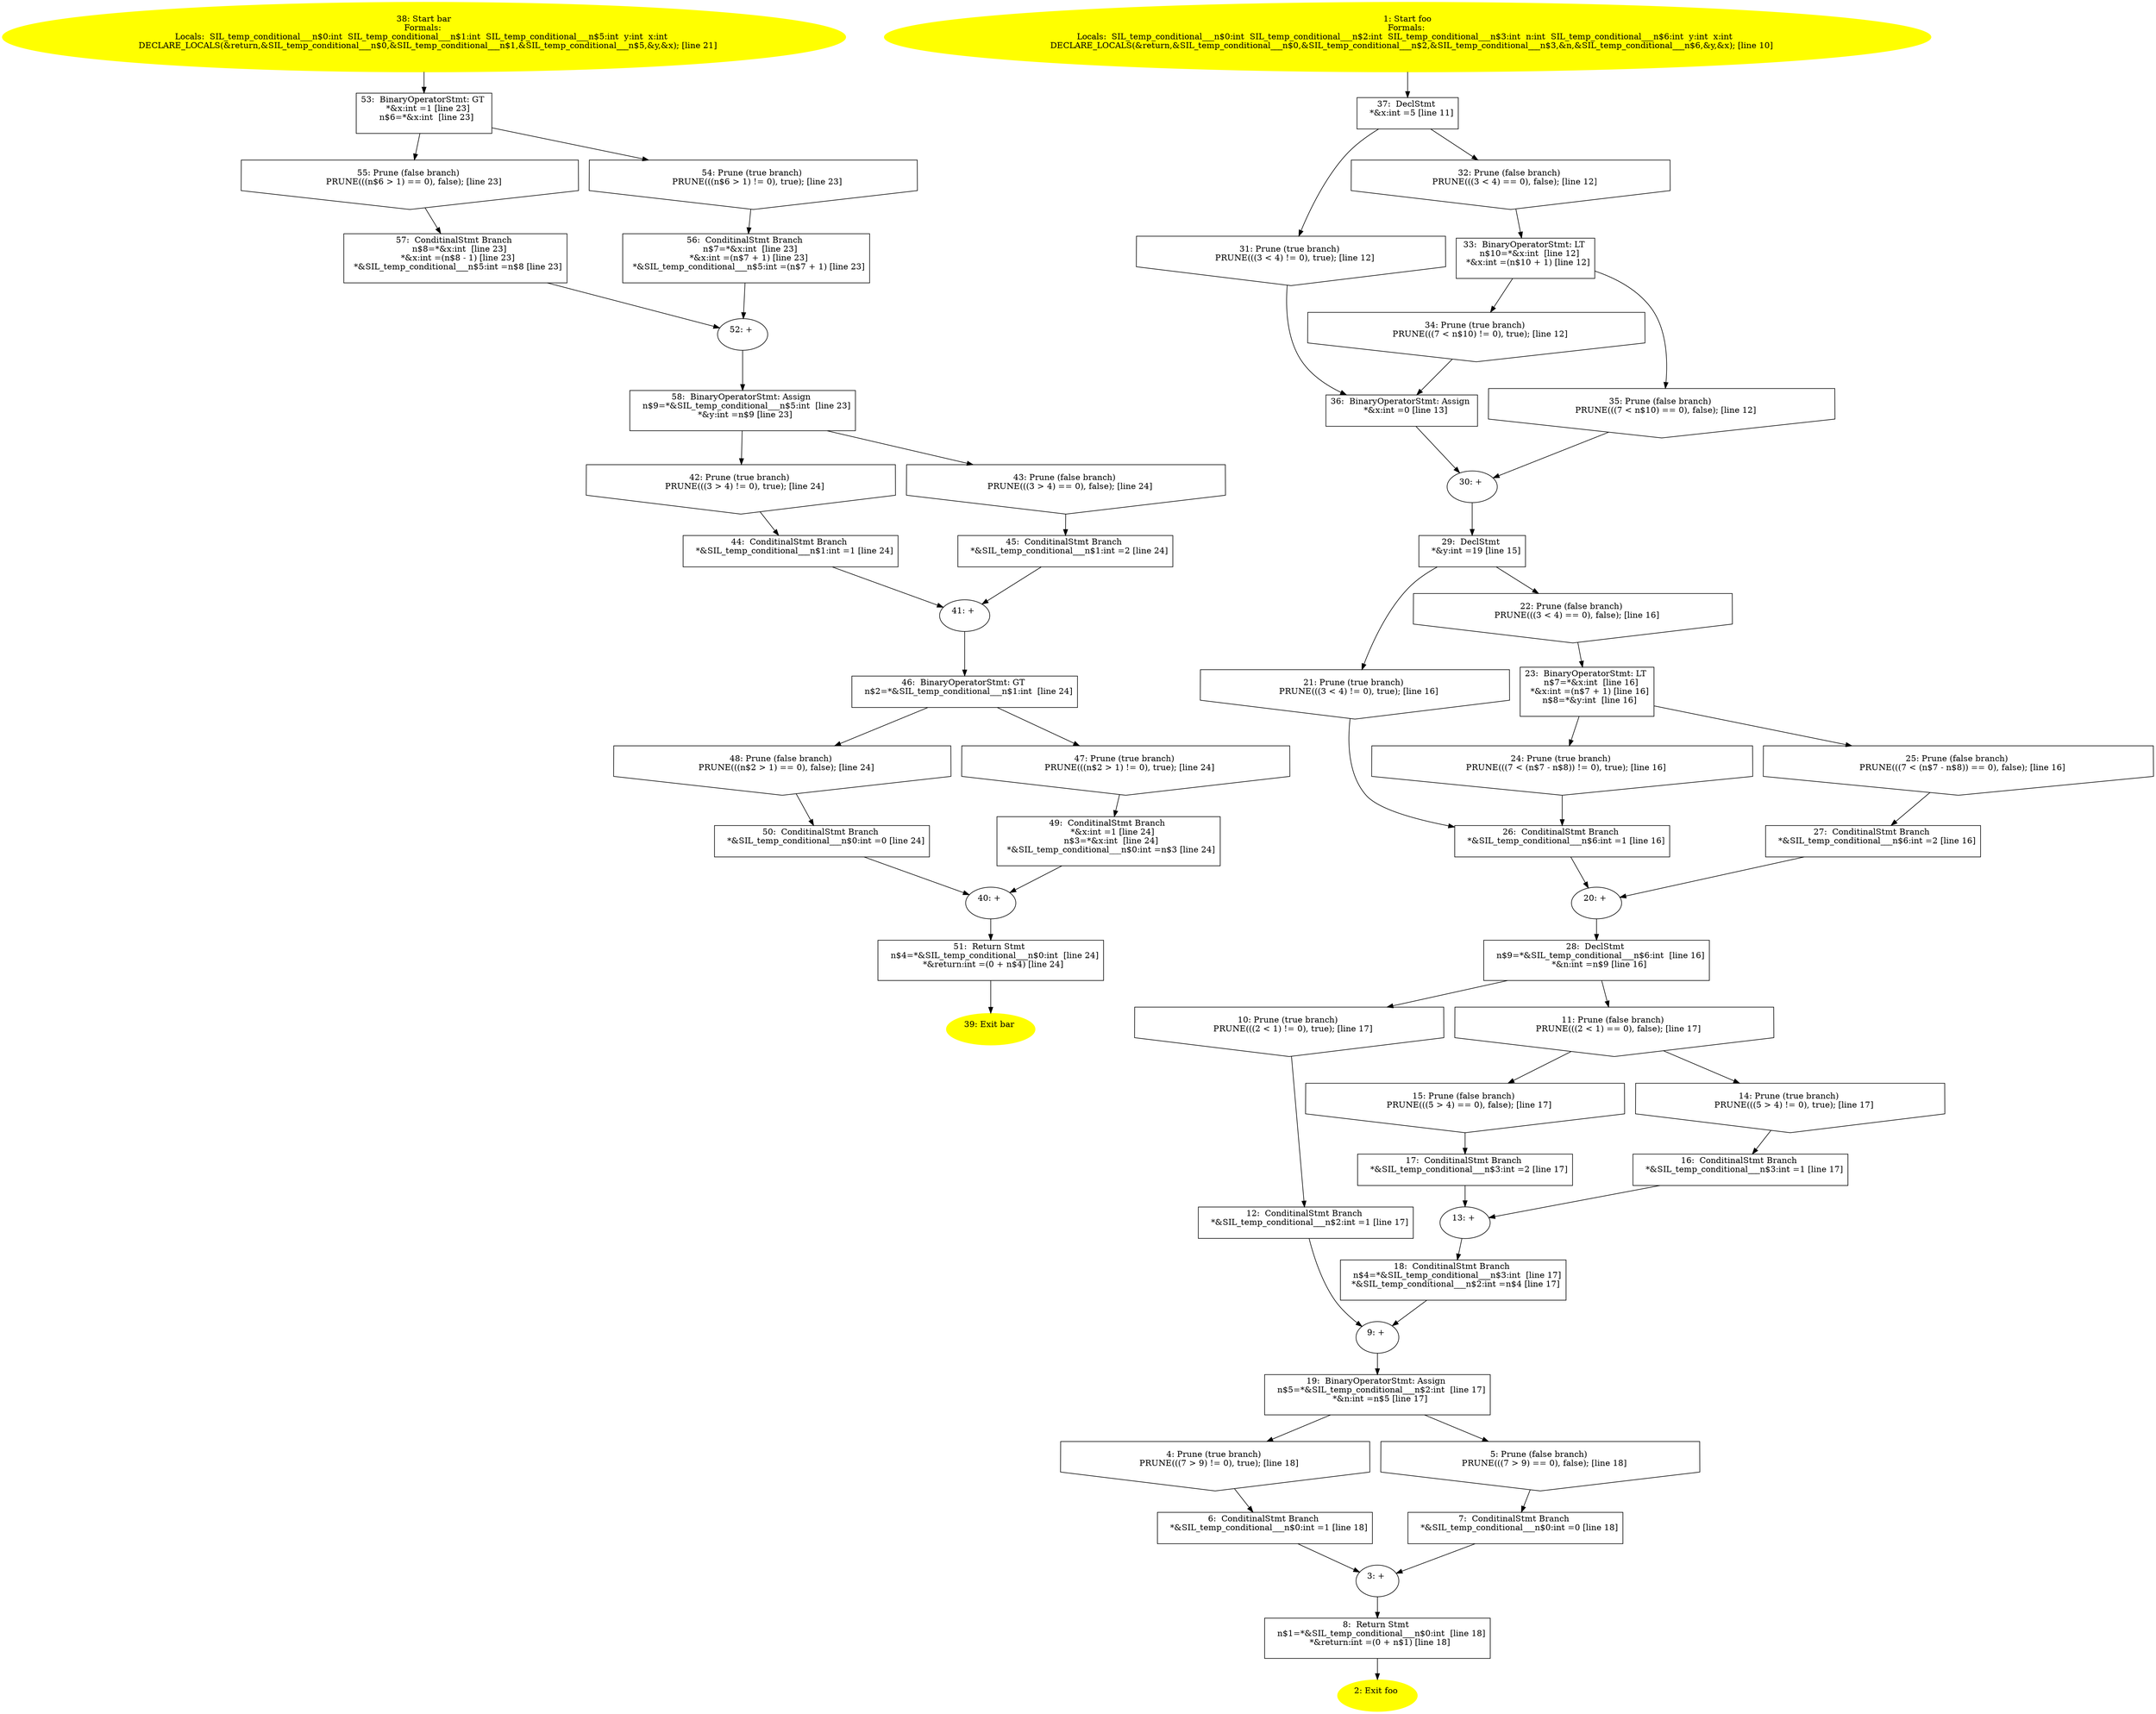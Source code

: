 /* @generated */
digraph iCFG {
58 [label="58:  BinaryOperatorStmt: Assign \n   n$9=*&SIL_temp_conditional___n$5:int  [line 23]\n  *&y:int =n$9 [line 23]\n " shape="box"]
	

	 58 -> 42 ;
	 58 -> 43 ;
57 [label="57:  ConditinalStmt Branch \n   n$8=*&x:int  [line 23]\n  *&x:int =(n$8 - 1) [line 23]\n  *&SIL_temp_conditional___n$5:int =n$8 [line 23]\n " shape="box"]
	

	 57 -> 52 ;
56 [label="56:  ConditinalStmt Branch \n   n$7=*&x:int  [line 23]\n  *&x:int =(n$7 + 1) [line 23]\n  *&SIL_temp_conditional___n$5:int =(n$7 + 1) [line 23]\n " shape="box"]
	

	 56 -> 52 ;
55 [label="55: Prune (false branch) \n   PRUNE(((n$6 > 1) == 0), false); [line 23]\n " shape="invhouse"]
	

	 55 -> 57 ;
54 [label="54: Prune (true branch) \n   PRUNE(((n$6 > 1) != 0), true); [line 23]\n " shape="invhouse"]
	

	 54 -> 56 ;
53 [label="53:  BinaryOperatorStmt: GT \n   *&x:int =1 [line 23]\n  n$6=*&x:int  [line 23]\n " shape="box"]
	

	 53 -> 54 ;
	 53 -> 55 ;
52 [label="52: + \n  " ]
	

	 52 -> 58 ;
51 [label="51:  Return Stmt \n   n$4=*&SIL_temp_conditional___n$0:int  [line 24]\n  *&return:int =(0 + n$4) [line 24]\n " shape="box"]
	

	 51 -> 39 ;
50 [label="50:  ConditinalStmt Branch \n   *&SIL_temp_conditional___n$0:int =0 [line 24]\n " shape="box"]
	

	 50 -> 40 ;
49 [label="49:  ConditinalStmt Branch \n   *&x:int =1 [line 24]\n  n$3=*&x:int  [line 24]\n  *&SIL_temp_conditional___n$0:int =n$3 [line 24]\n " shape="box"]
	

	 49 -> 40 ;
48 [label="48: Prune (false branch) \n   PRUNE(((n$2 > 1) == 0), false); [line 24]\n " shape="invhouse"]
	

	 48 -> 50 ;
47 [label="47: Prune (true branch) \n   PRUNE(((n$2 > 1) != 0), true); [line 24]\n " shape="invhouse"]
	

	 47 -> 49 ;
46 [label="46:  BinaryOperatorStmt: GT \n   n$2=*&SIL_temp_conditional___n$1:int  [line 24]\n " shape="box"]
	

	 46 -> 47 ;
	 46 -> 48 ;
45 [label="45:  ConditinalStmt Branch \n   *&SIL_temp_conditional___n$1:int =2 [line 24]\n " shape="box"]
	

	 45 -> 41 ;
44 [label="44:  ConditinalStmt Branch \n   *&SIL_temp_conditional___n$1:int =1 [line 24]\n " shape="box"]
	

	 44 -> 41 ;
43 [label="43: Prune (false branch) \n   PRUNE(((3 > 4) == 0), false); [line 24]\n " shape="invhouse"]
	

	 43 -> 45 ;
42 [label="42: Prune (true branch) \n   PRUNE(((3 > 4) != 0), true); [line 24]\n " shape="invhouse"]
	

	 42 -> 44 ;
41 [label="41: + \n  " ]
	

	 41 -> 46 ;
40 [label="40: + \n  " ]
	

	 40 -> 51 ;
39 [label="39: Exit bar \n  " color=yellow style=filled]
	

38 [label="38: Start bar\nFormals: \nLocals:  SIL_temp_conditional___n$0:int  SIL_temp_conditional___n$1:int  SIL_temp_conditional___n$5:int  y:int  x:int  \n   DECLARE_LOCALS(&return,&SIL_temp_conditional___n$0,&SIL_temp_conditional___n$1,&SIL_temp_conditional___n$5,&y,&x); [line 21]\n " color=yellow style=filled]
	

	 38 -> 53 ;
37 [label="37:  DeclStmt \n   *&x:int =5 [line 11]\n " shape="box"]
	

	 37 -> 31 ;
	 37 -> 32 ;
36 [label="36:  BinaryOperatorStmt: Assign \n   *&x:int =0 [line 13]\n " shape="box"]
	

	 36 -> 30 ;
35 [label="35: Prune (false branch) \n   PRUNE(((7 < n$10) == 0), false); [line 12]\n " shape="invhouse"]
	

	 35 -> 30 ;
34 [label="34: Prune (true branch) \n   PRUNE(((7 < n$10) != 0), true); [line 12]\n " shape="invhouse"]
	

	 34 -> 36 ;
33 [label="33:  BinaryOperatorStmt: LT \n   n$10=*&x:int  [line 12]\n  *&x:int =(n$10 + 1) [line 12]\n " shape="box"]
	

	 33 -> 34 ;
	 33 -> 35 ;
32 [label="32: Prune (false branch) \n   PRUNE(((3 < 4) == 0), false); [line 12]\n " shape="invhouse"]
	

	 32 -> 33 ;
31 [label="31: Prune (true branch) \n   PRUNE(((3 < 4) != 0), true); [line 12]\n " shape="invhouse"]
	

	 31 -> 36 ;
30 [label="30: + \n  " ]
	

	 30 -> 29 ;
29 [label="29:  DeclStmt \n   *&y:int =19 [line 15]\n " shape="box"]
	

	 29 -> 21 ;
	 29 -> 22 ;
28 [label="28:  DeclStmt \n   n$9=*&SIL_temp_conditional___n$6:int  [line 16]\n  *&n:int =n$9 [line 16]\n " shape="box"]
	

	 28 -> 10 ;
	 28 -> 11 ;
27 [label="27:  ConditinalStmt Branch \n   *&SIL_temp_conditional___n$6:int =2 [line 16]\n " shape="box"]
	

	 27 -> 20 ;
26 [label="26:  ConditinalStmt Branch \n   *&SIL_temp_conditional___n$6:int =1 [line 16]\n " shape="box"]
	

	 26 -> 20 ;
25 [label="25: Prune (false branch) \n   PRUNE(((7 < (n$7 - n$8)) == 0), false); [line 16]\n " shape="invhouse"]
	

	 25 -> 27 ;
24 [label="24: Prune (true branch) \n   PRUNE(((7 < (n$7 - n$8)) != 0), true); [line 16]\n " shape="invhouse"]
	

	 24 -> 26 ;
23 [label="23:  BinaryOperatorStmt: LT \n   n$7=*&x:int  [line 16]\n  *&x:int =(n$7 + 1) [line 16]\n  n$8=*&y:int  [line 16]\n " shape="box"]
	

	 23 -> 24 ;
	 23 -> 25 ;
22 [label="22: Prune (false branch) \n   PRUNE(((3 < 4) == 0), false); [line 16]\n " shape="invhouse"]
	

	 22 -> 23 ;
21 [label="21: Prune (true branch) \n   PRUNE(((3 < 4) != 0), true); [line 16]\n " shape="invhouse"]
	

	 21 -> 26 ;
20 [label="20: + \n  " ]
	

	 20 -> 28 ;
19 [label="19:  BinaryOperatorStmt: Assign \n   n$5=*&SIL_temp_conditional___n$2:int  [line 17]\n  *&n:int =n$5 [line 17]\n " shape="box"]
	

	 19 -> 4 ;
	 19 -> 5 ;
18 [label="18:  ConditinalStmt Branch \n   n$4=*&SIL_temp_conditional___n$3:int  [line 17]\n  *&SIL_temp_conditional___n$2:int =n$4 [line 17]\n " shape="box"]
	

	 18 -> 9 ;
17 [label="17:  ConditinalStmt Branch \n   *&SIL_temp_conditional___n$3:int =2 [line 17]\n " shape="box"]
	

	 17 -> 13 ;
16 [label="16:  ConditinalStmt Branch \n   *&SIL_temp_conditional___n$3:int =1 [line 17]\n " shape="box"]
	

	 16 -> 13 ;
15 [label="15: Prune (false branch) \n   PRUNE(((5 > 4) == 0), false); [line 17]\n " shape="invhouse"]
	

	 15 -> 17 ;
14 [label="14: Prune (true branch) \n   PRUNE(((5 > 4) != 0), true); [line 17]\n " shape="invhouse"]
	

	 14 -> 16 ;
13 [label="13: + \n  " ]
	

	 13 -> 18 ;
12 [label="12:  ConditinalStmt Branch \n   *&SIL_temp_conditional___n$2:int =1 [line 17]\n " shape="box"]
	

	 12 -> 9 ;
11 [label="11: Prune (false branch) \n   PRUNE(((2 < 1) == 0), false); [line 17]\n " shape="invhouse"]
	

	 11 -> 14 ;
	 11 -> 15 ;
10 [label="10: Prune (true branch) \n   PRUNE(((2 < 1) != 0), true); [line 17]\n " shape="invhouse"]
	

	 10 -> 12 ;
9 [label="9: + \n  " ]
	

	 9 -> 19 ;
8 [label="8:  Return Stmt \n   n$1=*&SIL_temp_conditional___n$0:int  [line 18]\n  *&return:int =(0 + n$1) [line 18]\n " shape="box"]
	

	 8 -> 2 ;
7 [label="7:  ConditinalStmt Branch \n   *&SIL_temp_conditional___n$0:int =0 [line 18]\n " shape="box"]
	

	 7 -> 3 ;
6 [label="6:  ConditinalStmt Branch \n   *&SIL_temp_conditional___n$0:int =1 [line 18]\n " shape="box"]
	

	 6 -> 3 ;
5 [label="5: Prune (false branch) \n   PRUNE(((7 > 9) == 0), false); [line 18]\n " shape="invhouse"]
	

	 5 -> 7 ;
4 [label="4: Prune (true branch) \n   PRUNE(((7 > 9) != 0), true); [line 18]\n " shape="invhouse"]
	

	 4 -> 6 ;
3 [label="3: + \n  " ]
	

	 3 -> 8 ;
2 [label="2: Exit foo \n  " color=yellow style=filled]
	

1 [label="1: Start foo\nFormals: \nLocals:  SIL_temp_conditional___n$0:int  SIL_temp_conditional___n$2:int  SIL_temp_conditional___n$3:int  n:int  SIL_temp_conditional___n$6:int  y:int  x:int  \n   DECLARE_LOCALS(&return,&SIL_temp_conditional___n$0,&SIL_temp_conditional___n$2,&SIL_temp_conditional___n$3,&n,&SIL_temp_conditional___n$6,&y,&x); [line 10]\n " color=yellow style=filled]
	

	 1 -> 37 ;
}
